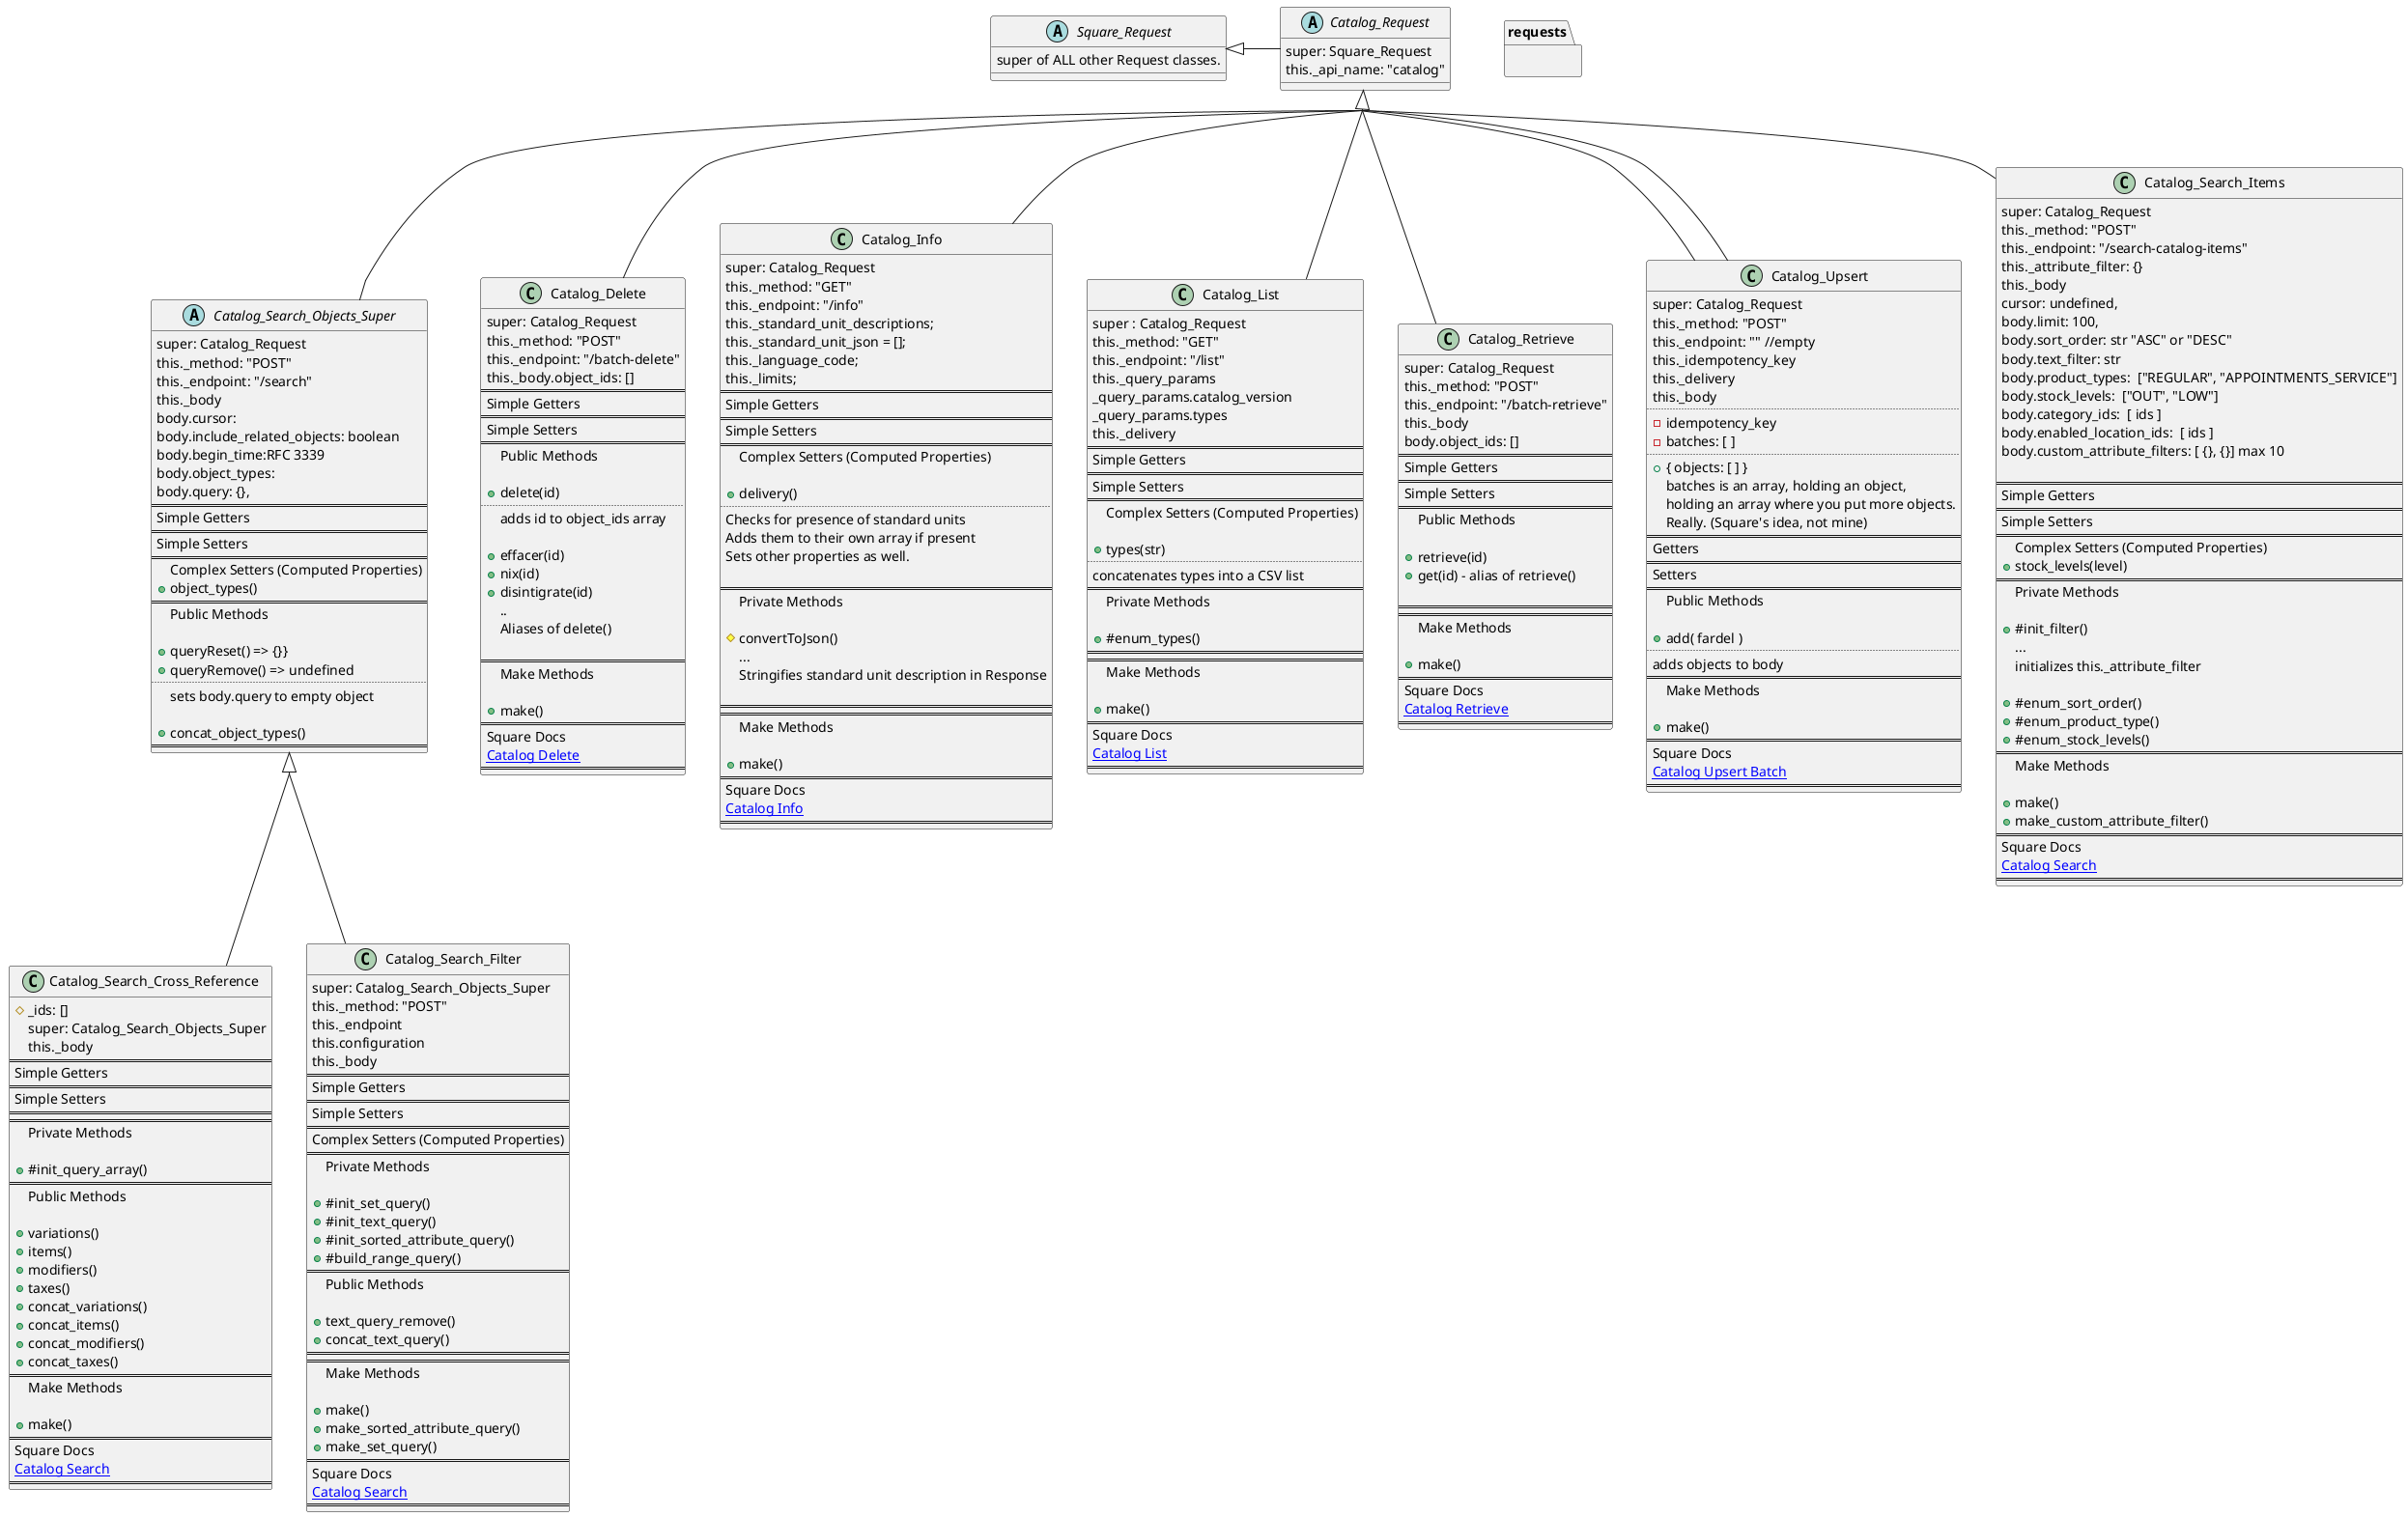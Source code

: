 @startuml
'https://plantuml.com/sequence-diagram
skinparam groupInheritance 2

' arrows with one dash display horizontally
' arrows with two dashes display vertically
namespace requests {
.Square_Request <|- .Catalog_Request
.Catalog_Request <|-- .Catalog_Search_Objects_Super
.Catalog_Search_Objects_Super <|-- .Catalog_Search_Cross_Reference
.Catalog_Search_Objects_Super <|-- .Catalog_Search_Filter

.Catalog_Request <|-- .Catalog_Delete
.Catalog_Request <|-- .Catalog_Info
.Catalog_Request <|-- .Catalog_List
.Catalog_Request <|-- .Catalog_Retrieve
.Catalog_Request <|-- .Catalog_Upsert
.Catalog_Request <|-- .Catalog_Search_Items
.Catalog_Request <|-- .Catalog_Upsert
}
abstract class Square_Request{
super of ALL other Request classes.
}

abstract class Catalog_Request {
super: Square_Request
this._api_name: "catalog"
}

class Catalog_Delete {
super: Catalog_Request
this._method: "POST"
this._endpoint: "/batch-delete"
this._body.object_ids: []
==
Simple Getters
==
Simple Setters
==
Public Methods

+delete(id)
..
adds id to object_ids array

+effacer(id)
+nix(id)
+disintigrate(id)
 ..
 Aliases of delete()

==
Make Methods

+ make()
==
Square Docs
[[https://developer.squareup.com/reference/square/catalog-api/batch-delete-catalog-objects Catalog Delete]]
==
}

class Catalog_Info {
super: Catalog_Request
this._method: "GET"
this._endpoint: "/info"
this._standard_unit_descriptions;
this._standard_unit_json = [];
this._language_code;
this._limits;
==
Simple Getters
==
Simple Setters
==
Complex Setters (Computed Properties)

+ delivery()
..
Checks for presence of standard units
Adds them to their own array if present
Sets other properties as well.

==
Private Methods

#convertToJson()
...
Stringifies standard unit description in Response

==
==
Make Methods

+ make()
==
Square Docs
[[https://developer.squareup.com/reference/square/catalog-api/catalog-info Catalog Info]]
==
}


class Catalog_List {
super : Catalog_Request
this._method: "GET"
this._endpoint: "/list"
this._query_params
_query_params.catalog_version
_query_params.types
this._delivery
==
Simple Getters
==
Simple Setters
==
Complex Setters (Computed Properties)

+types(str)
..
concatenates types into a CSV list
==
Private Methods

+#enum_types()
==
==
Make Methods

+ make()
==
Square Docs
[[https://developer.squareup.com/reference/square/catalog-api/list-catalog Catalog List]]
==
}

class Catalog_Retrieve {
super: Catalog_Request
this._method: "POST"
this._endpoint: "/batch-retrieve"
this._body
body.object_ids: []
==
Simple Getters
==
Simple Setters
==
Public Methods

+retrieve(id)
+get(id) - alias of retrieve()

==
==
Make Methods

+ make()
==
Square Docs
[[https://developer.squareup.com/reference/square/catalog-api/batch-retrieve-catalog-objects Catalog Retrieve]]
==
}

class Catalog_Search_Items{
super: Catalog_Request
this._method: "POST"
this._endpoint: "/search-catalog-items"
this._attribute_filter: {}
this._body
cursor: undefined,
body.limit: 100,
body.sort_order: str "ASC" or "DESC"
body.text_filter: str
body.product_types:  ["REGULAR", "APPOINTMENTS_SERVICE"]
body.stock_levels:  ["OUT", "LOW"]
body.category_ids:  [ ids ]
body.enabled_location_ids:  [ ids ]
body.custom_attribute_filters: [ {}, {}] max 10

==
Simple Getters
==
Simple Setters
==
Complex Setters (Computed Properties)
+ stock_levels(level)
==
Private Methods

+#init_filter()
...
initializes this._attribute_filter

+#enum_sort_order()
+#enum_product_type()
+#enum_stock_levels()
==
Make Methods

+ make()
+ make_custom_attribute_filter()
==
Square Docs
[[https://developer.squareup.com/reference/square/catalog-api/search-catalog-objects Catalog Search]]
==
}



class Catalog_Upsert {
super: Catalog_Request
this._method: "POST"
this._endpoint: "" //empty
this._idempotency_key
this._delivery
this._body
..
-idempotency_key
-batches: [ ]
..
+{ objects: [ ] }
batches is an array, holding an object,
holding an array where you put more objects.
Really. (Square's idea, not mine)
==
Getters
==
Setters
==
Public Methods

+add( fardel )
..
adds objects to body
==
Make Methods

+ make()
==
Square Docs
[[https://developer.squareup.com/reference/square/catalog-api/batch-upsert-catalog-objects Catalog Upsert Batch]]
==
}







abstract class Catalog_Search_Objects_Super {
super: Catalog_Request
this._method: "POST"
this._endpoint: "/search"
this._body
body.cursor:
body.include_related_objects: boolean
body.begin_time:RFC 3339
body.object_types:
body.query: {},
==
Simple Getters
==
Simple Setters
==
Complex Setters (Computed Properties)
+ object_types()
==
Public Methods

+queryReset() => {}}
+queryRemove() => undefined
..
sets body.query to empty object

+concat_object_types()
==
}

class Catalog_Search_Cross_Reference{
#_ids: []
super: Catalog_Search_Objects_Super
this._body
==
Simple Getters
==
Simple Setters
==
==
Private Methods

+ #init_query_array()
==
Public Methods

+variations()
+items()
+modifiers()
+taxes()
+ concat_variations()
+ concat_items()
+ concat_modifiers()
+ concat_taxes()
==
Make Methods

+ make()
==
Square Docs
[[https://developer.squareup.com/reference/square/catalog-api/search-catalog-objects Catalog Search]]
==
}


class Catalog_Search_Filter {
super: Catalog_Search_Objects_Super
this._method: "POST"
this._endpoint
this.configuration
this._body
==
Simple Getters
==
Simple Setters
==
Complex Setters (Computed Properties)
==
Private Methods

+ #init_set_query()
+ #init_text_query()
+ #init_sorted_attribute_query()
+ #build_range_query()
==
Public Methods

+text_query_remove()
+concat_text_query()
==
==
Make Methods

+ make()
+ make_sorted_attribute_query()
+ make_set_query()
==
Square Docs
[[https://developer.squareup.com/reference/square/catalog-api/search-catalog-objects Catalog Search]]
==
}


@enduml